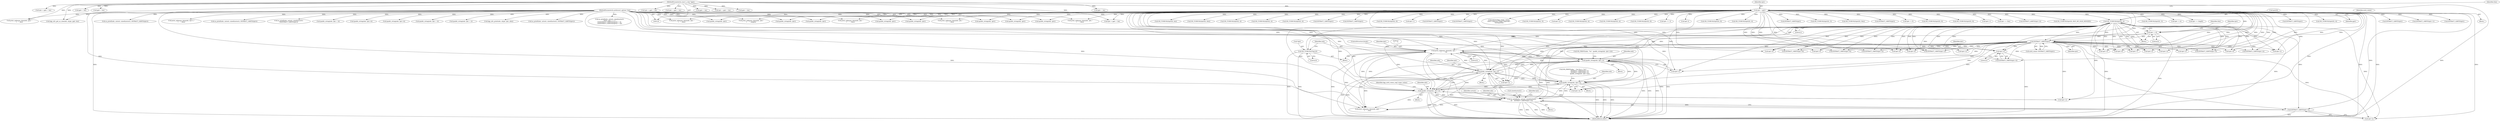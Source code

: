 digraph "0_tcpdump_d10a0f980fe8f9407ab1ffbd612641433ebe175e@pointer" {
"1002358" [label="(Call,tptr+4)"];
"1002151" [label="(Call,ND_TCHECK2(tptr[0], 2))"];
"1002374" [label="(Call,ND_TCHECK2(*tptr,8))"];
"1002387" [label="(Call,tptr +=8)"];
"1002378" [label="(Call,print_unknown_data(ndo, tptr, \"\n\t      \", 8))"];
"1002284" [label="(Call,ipaddr_string(ndo, tptr+2))"];
"1002219" [label="(Call,ipaddr_string(ndo, tptr+2))"];
"1002203" [label="(Call,ipaddr_string(ndo, tptr+4))"];
"1002298" [label="(Call,ipaddr_string(ndo, tptr+2))"];
"1002237" [label="(Call,as_printf(ndo, astostr, sizeof(astostr),\n\t\t\t    EXTRACT_32BITS(tptr+2)))"];
"1000126" [label="(MethodParameterIn,netdissect_options *ndo)"];
"1002242" [label="(Call,EXTRACT_32BITS(tptr+2))"];
"1000142" [label="(Call,tptr = pptr)"];
"1000128" [label="(MethodParameterIn,const u_char *pptr)"];
"1002158" [label="(Call,EXTRACT_16BITS(tptr))"];
"1002358" [label="(Call,tptr+4)"];
"1002325" [label="(Call,tptr+6)"];
"1002848" [label="(Call,EXTRACT_32BITS(tptr))"];
"1002237" [label="(Call,as_printf(ndo, astostr, sizeof(astostr),\n\t\t\t    EXTRACT_32BITS(tptr+2)))"];
"1000401" [label="(Call,as_printf(ndo, astostr, sizeof(astostr), EXTRACT_16BITS(tptr)))"];
"1002305" [label="(Identifier,bgp_extd_comm_ospf_rtype_values)"];
"1002331" [label="(Call,tptr+6)"];
"1002570" [label="(Call,ND_TCHECK2(tptr[0], 3))"];
"1001073" [label="(Call,ND_TCHECK2(tptr[0], tlen))"];
"1000622" [label="(Call,EXTRACT_16BITS(tptr))"];
"1002436" [label="(Call,tptr +=5)"];
"1002525" [label="(Call,ND_TCHECK2(tptr[0], 8))"];
"1002383" [label="(ControlStructure,break;)"];
"1002389" [label="(Literal,8)"];
"1001615" [label="(Call,print_unknown_data(ndo, tptr, \"\n\t    \", tlen))"];
"1002447" [label="(Call,ND_TCHECK2(tptr[0], 8))"];
"1002188" [label="(Call,ND_PRINT((ndo, \": %u:%u (= %s)\",\n                               EXTRACT_16BITS(tptr+2),\n                               EXTRACT_32BITS(tptr+4),\n                               ipaddr_string(ndo, tptr+4))))"];
"1000128" [label="(MethodParameterIn,const u_char *pptr)"];
"1002247" [label="(Call,tptr+6)"];
"1002240" [label="(Call,sizeof(astostr))"];
"1002582" [label="(Call,tptr+1)"];
"1001623" [label="(Call,tptr = pptr + len)"];
"1002147" [label="(Identifier,tlen)"];
"1001097" [label="(Call,tptr += tlen)"];
"1002536" [label="(Call,ipaddr_string(ndo, tptr))"];
"1001625" [label="(Call,pptr + len)"];
"1002359" [label="(Identifier,tptr)"];
"1002152" [label="(Call,tptr[0])"];
"1001169" [label="(Call,pptr + len)"];
"1002368" [label="(Call,EXTRACT_16BITS(tptr+2))"];
"1002374" [label="(Call,ND_TCHECK2(*tptr,8))"];
"1002431" [label="(Call,EXTRACT_24BITS(tptr+2))"];
"1002243" [label="(Call,tptr+2)"];
"1001640" [label="(Call,ND_TCHECK2(tptr[0], BGP_MP_NLRI_MINSIZE))"];
"1001691" [label="(Call,tptr < pptr + len)"];
"1000615" [label="(Call,ND_TCHECK2(tptr[0], 3))"];
"1002236" [label="(Block,)"];
"1000542" [label="(Call,tptr +=4)"];
"1000206" [label="(Call,tptr < pptr + len)"];
"1002640" [label="(Call,tptr += length)"];
"1002205" [label="(Call,tptr+4)"];
"1002203" [label="(Call,ipaddr_string(ndo, tptr+4))"];
"1002279" [label="(Call,ND_PRINT((ndo, \"%s\", ipaddr_string(ndo, tptr+2))))"];
"1002387" [label="(Call,tptr +=8)"];
"1000461" [label="(Call,EXTRACT_32BITS(tptr))"];
"1002380" [label="(Identifier,tptr)"];
"1002354" [label="(Call,tptr+3)"];
"1000421" [label="(Call,as_printf(ndo, astostr, sizeof(astostr),\n\t\t\tEXTRACT_32BITS(tptr)))"];
"1002220" [label="(Identifier,ndo)"];
"1000587" [label="(Call,ND_TCHECK2(tptr[0], 4))"];
"1000144" [label="(Identifier,pptr)"];
"1002357" [label="(Call,EXTRACT_16BITS(tptr+4))"];
"1002315" [label="(Call,tptr+7)"];
"1002369" [label="(Call,tptr+2)"];
"1002157" [label="(Identifier,extd_comm)"];
"1002349" [label="(Call,tptr+2)"];
"1000428" [label="(Call,ipaddr_string(ndo, tptr + 4))"];
"1002482" [label="(Call,ipaddr_string(ndo, tptr+4))"];
"1002382" [label="(Literal,8)"];
"1002226" [label="(Identifier,tptr)"];
"1002248" [label="(Identifier,tptr)"];
"1002257" [label="(Call,tptr+2)"];
"1002286" [label="(Call,tptr+2)"];
"1000200" [label="(Call,bgp_attr_get_as_size(ndo, atype, pptr, len))"];
"1002199" [label="(Call,EXTRACT_32BITS(tptr+4))"];
"1002256" [label="(Call,EXTRACT_32BITS(tptr+2))"];
"1000493" [label="(Call,EXTRACT_32BITS(tptr))"];
"1001693" [label="(Call,pptr + len)"];
"1002155" [label="(Literal,2)"];
"1002381" [label="(Literal,\"\n\t      \")"];
"1002219" [label="(Call,ipaddr_string(ndo, tptr+2))"];
"1002461" [label="(Call,ipaddr_string(ndo, tptr+4))"];
"1002581" [label="(Call,EXTRACT_16BITS(tptr+1))"];
"1002516" [label="(Call,ipaddr_string(ndo, tptr))"];
"1000682" [label="(Call,print_unknown_data(ndo, tptr, \"\n\t    \", tlen))"];
"1000357" [label="(Call,EXTRACT_32BITS(tptr))"];
"1002195" [label="(Call,tptr+2)"];
"1002225" [label="(Call,tptr+6)"];
"1002246" [label="(Call,EXTRACT_16BITS(tptr+6))"];
"1000143" [label="(Identifier,tptr)"];
"1000126" [label="(MethodParameterIn,netdissect_options *ndo)"];
"1002151" [label="(Call,ND_TCHECK2(tptr[0], 2))"];
"1002239" [label="(Identifier,astostr)"];
"1000130" [label="(Block,)"];
"1000385" [label="(Call,ND_TCHECK2(tptr[0], len))"];
"1000142" [label="(Call,tptr = pptr)"];
"1002298" [label="(Call,ipaddr_string(ndo, tptr+2))"];
"1000463" [label="(Call,ipaddr_string(ndo, tptr + 4))"];
"1002377" [label="(Literal,8)"];
"1000663" [label="(Call,ND_TCHECK2(tptr[0], tlen))"];
"1002218" [label="(Block,)"];
"1002158" [label="(Call,EXTRACT_16BITS(tptr))"];
"1000486" [label="(Call,ND_TCHECK2(tptr[0], 4))"];
"1002648" [label="(Call,ND_TCHECK2(tptr[0], 4))"];
"1002149" [label="(Block,)"];
"1002489" [label="(Call,ND_TCHECK2(tptr[0], 4))"];
"1002178" [label="(Call,tptr+2)"];
"1000426" [label="(Call,EXTRACT_32BITS(tptr))"];
"1002200" [label="(Call,tptr+4)"];
"1002297" [label="(Block,)"];
"1002184" [label="(Block,)"];
"1000408" [label="(Call,ipaddr_string(ndo, tptr + 2))"];
"1001092" [label="(Call,print_unknown_data(ndo, tptr, \"\n\t    \", tlen))"];
"1000208" [label="(Call,pptr + len)"];
"1002282" [label="(Block,)"];
"1002479" [label="(Call,ipaddr_string(ndo, tptr))"];
"1000406" [label="(Call,EXTRACT_16BITS(tptr))"];
"1002221" [label="(Call,tptr+2)"];
"1002360" [label="(Literal,4)"];
"1002505" [label="(Call,ND_TCHECK2(tptr[0], 8))"];
"1002375" [label="(Call,*tptr)"];
"1002800" [label="(Call,bgp_attr_print(ndo, atype, tptr, alen))"];
"1002398" [label="(Call,tptr+1)"];
"1002668" [label="(Call,EXTRACT_32BITS(tptr))"];
"1000146" [label="(Identifier,tlen)"];
"1002635" [label="(Call,print_unknown_data(ndo, tptr,\"\n\t      \", length))"];
"1002909" [label="(Call,print_unknown_data(ndo, pptr, \"\n\t    \", len))"];
"1002499" [label="(Call,ipaddr_string(ndo, tptr))"];
"1002890" [label="(Call,print_unknown_data(ndo, pptr, \"\n\t    \", len))"];
"1001647" [label="(Call,EXTRACT_16BITS(tptr))"];
"1000456" [label="(Call,as_printf(ndo, astostr, sizeof(astostr), EXTRACT_32BITS(tptr)))"];
"1002300" [label="(Call,tptr+2)"];
"1002285" [label="(Identifier,ndo)"];
"1002919" [label="(MethodReturn,RET)"];
"1000170" [label="(Call,tok2str(bgp_origin_values,\n\t\t\t\t\t\t\"Unknown Origin Typecode\",\n\t\t\t\t\t\ttptr[0]))"];
"1002408" [label="(Call,ND_TCHECK2(tptr[0], 5))"];
"1002432" [label="(Call,tptr+2)"];
"1002204" [label="(Identifier,ndo)"];
"1002552" [label="(Call,print_unknown_data(ndo, tptr, \"\n\t      \", tlen))"];
"1000347" [label="(Call,ND_TCHECK2(tptr[0], 4))"];
"1000557" [label="(Call,ND_TCHECK2(tptr[0], 4))"];
"1001167" [label="(Call,tptr < pptr + len)"];
"1002468" [label="(Call,ND_TCHECK2(tptr[0], 8))"];
"1002585" [label="(Call,tptr += 3)"];
"1002198" [label="(Block,)"];
"1002224" [label="(Call,EXTRACT_16BITS(tptr+6))"];
"1000258" [label="(Call,as_printf(ndo, astostr, sizeof(astostr),\n\t\t\t\tas_size == 2 ?\n\t\t\t\tEXTRACT_16BITS(&tptr[2 + i]) :\n\t\t\t\tEXTRACT_32BITS(&tptr[2 + i])))"];
"1002378" [label="(Call,print_unknown_data(ndo, tptr, \"\n\t      \", 8))"];
"1002159" [label="(Identifier,tptr)"];
"1002242" [label="(Call,EXTRACT_32BITS(tptr+2))"];
"1002119" [label="(Call,tptr = pptr + len)"];
"1002156" [label="(Call,extd_comm=EXTRACT_16BITS(tptr))"];
"1002194" [label="(Call,EXTRACT_16BITS(tptr+2))"];
"1002299" [label="(Identifier,ndo)"];
"1002379" [label="(Identifier,ndo)"];
"1000598" [label="(Call,ipaddr_string(ndo, tptr))"];
"1002663" [label="(Call,as_printf(ndo, astostr, sizeof(astostr), EXTRACT_32BITS(tptr)))"];
"1002238" [label="(Identifier,ndo)"];
"1002091" [label="(Call,tptr-3)"];
"1000445" [label="(Call,ND_TCHECK2(tptr[0], 8))"];
"1002458" [label="(Call,ipaddr_string(ndo, tptr))"];
"1000321" [label="(Call,ND_TCHECK2(tptr[0], 4))"];
"1000331" [label="(Call,ipaddr_string(ndo, tptr))"];
"1002388" [label="(Identifier,tptr)"];
"1000567" [label="(Call,ipaddr_string(ndo, tptr))"];
"1002121" [label="(Call,pptr + len)"];
"1002109" [label="(Call,print_unknown_data(ndo, tptr-3, \"\n\t    \", tlen))"];
"1002308" [label="(Call,tptr+6)"];
"1002284" [label="(Call,ipaddr_string(ndo, tptr+2))"];
"1002358" -> "1002357"  [label="AST: "];
"1002358" -> "1002360"  [label="CFG: "];
"1002359" -> "1002358"  [label="AST: "];
"1002360" -> "1002358"  [label="AST: "];
"1002357" -> "1002358"  [label="CFG: "];
"1002358" -> "1002919"  [label="DDG: "];
"1002151" -> "1002358"  [label="DDG: "];
"1000142" -> "1002358"  [label="DDG: "];
"1002158" -> "1002358"  [label="DDG: "];
"1002151" -> "1002149"  [label="AST: "];
"1002151" -> "1002155"  [label="CFG: "];
"1002152" -> "1002151"  [label="AST: "];
"1002155" -> "1002151"  [label="AST: "];
"1002157" -> "1002151"  [label="CFG: "];
"1002151" -> "1002919"  [label="DDG: "];
"1002151" -> "1002919"  [label="DDG: "];
"1002374" -> "1002151"  [label="DDG: "];
"1002387" -> "1002151"  [label="DDG: "];
"1000142" -> "1002151"  [label="DDG: "];
"1002151" -> "1002158"  [label="DDG: "];
"1002151" -> "1002178"  [label="DDG: "];
"1002151" -> "1002194"  [label="DDG: "];
"1002151" -> "1002195"  [label="DDG: "];
"1002151" -> "1002199"  [label="DDG: "];
"1002151" -> "1002200"  [label="DDG: "];
"1002151" -> "1002203"  [label="DDG: "];
"1002151" -> "1002205"  [label="DDG: "];
"1002151" -> "1002219"  [label="DDG: "];
"1002151" -> "1002221"  [label="DDG: "];
"1002151" -> "1002224"  [label="DDG: "];
"1002151" -> "1002225"  [label="DDG: "];
"1002151" -> "1002242"  [label="DDG: "];
"1002151" -> "1002243"  [label="DDG: "];
"1002151" -> "1002246"  [label="DDG: "];
"1002151" -> "1002247"  [label="DDG: "];
"1002151" -> "1002256"  [label="DDG: "];
"1002151" -> "1002257"  [label="DDG: "];
"1002151" -> "1002284"  [label="DDG: "];
"1002151" -> "1002286"  [label="DDG: "];
"1002151" -> "1002298"  [label="DDG: "];
"1002151" -> "1002300"  [label="DDG: "];
"1002151" -> "1002308"  [label="DDG: "];
"1002151" -> "1002315"  [label="DDG: "];
"1002151" -> "1002325"  [label="DDG: "];
"1002151" -> "1002331"  [label="DDG: "];
"1002151" -> "1002349"  [label="DDG: "];
"1002151" -> "1002354"  [label="DDG: "];
"1002151" -> "1002357"  [label="DDG: "];
"1002151" -> "1002368"  [label="DDG: "];
"1002151" -> "1002369"  [label="DDG: "];
"1002151" -> "1002374"  [label="DDG: "];
"1002151" -> "1002378"  [label="DDG: "];
"1002151" -> "1002387"  [label="DDG: "];
"1002374" -> "1002184"  [label="AST: "];
"1002374" -> "1002377"  [label="CFG: "];
"1002375" -> "1002374"  [label="AST: "];
"1002377" -> "1002374"  [label="AST: "];
"1002379" -> "1002374"  [label="CFG: "];
"1002374" -> "1002919"  [label="DDG: "];
"1002374" -> "1002919"  [label="DDG: "];
"1002387" -> "1002149"  [label="AST: "];
"1002387" -> "1002389"  [label="CFG: "];
"1002388" -> "1002387"  [label="AST: "];
"1002389" -> "1002387"  [label="AST: "];
"1002147" -> "1002387"  [label="CFG: "];
"1002387" -> "1002919"  [label="DDG: "];
"1002387" -> "1002158"  [label="DDG: "];
"1002378" -> "1002387"  [label="DDG: "];
"1000142" -> "1002387"  [label="DDG: "];
"1002158" -> "1002387"  [label="DDG: "];
"1002378" -> "1002184"  [label="AST: "];
"1002378" -> "1002382"  [label="CFG: "];
"1002379" -> "1002378"  [label="AST: "];
"1002380" -> "1002378"  [label="AST: "];
"1002381" -> "1002378"  [label="AST: "];
"1002382" -> "1002378"  [label="AST: "];
"1002383" -> "1002378"  [label="CFG: "];
"1002378" -> "1002919"  [label="DDG: "];
"1002378" -> "1002919"  [label="DDG: "];
"1002378" -> "1002919"  [label="DDG: "];
"1002378" -> "1002203"  [label="DDG: "];
"1002378" -> "1002219"  [label="DDG: "];
"1002378" -> "1002237"  [label="DDG: "];
"1002378" -> "1002284"  [label="DDG: "];
"1002378" -> "1002298"  [label="DDG: "];
"1002284" -> "1002378"  [label="DDG: "];
"1002219" -> "1002378"  [label="DDG: "];
"1002203" -> "1002378"  [label="DDG: "];
"1002298" -> "1002378"  [label="DDG: "];
"1002237" -> "1002378"  [label="DDG: "];
"1000126" -> "1002378"  [label="DDG: "];
"1000142" -> "1002378"  [label="DDG: "];
"1002158" -> "1002378"  [label="DDG: "];
"1002378" -> "1002909"  [label="DDG: "];
"1002284" -> "1002282"  [label="AST: "];
"1002284" -> "1002286"  [label="CFG: "];
"1002285" -> "1002284"  [label="AST: "];
"1002286" -> "1002284"  [label="AST: "];
"1002279" -> "1002284"  [label="CFG: "];
"1002284" -> "1002919"  [label="DDG: "];
"1002284" -> "1002919"  [label="DDG: "];
"1002284" -> "1002919"  [label="DDG: "];
"1002284" -> "1002203"  [label="DDG: "];
"1002284" -> "1002219"  [label="DDG: "];
"1002284" -> "1002237"  [label="DDG: "];
"1002219" -> "1002284"  [label="DDG: "];
"1002203" -> "1002284"  [label="DDG: "];
"1002298" -> "1002284"  [label="DDG: "];
"1002237" -> "1002284"  [label="DDG: "];
"1000126" -> "1002284"  [label="DDG: "];
"1000142" -> "1002284"  [label="DDG: "];
"1002158" -> "1002284"  [label="DDG: "];
"1002284" -> "1002298"  [label="DDG: "];
"1002284" -> "1002909"  [label="DDG: "];
"1002219" -> "1002218"  [label="AST: "];
"1002219" -> "1002221"  [label="CFG: "];
"1002220" -> "1002219"  [label="AST: "];
"1002221" -> "1002219"  [label="AST: "];
"1002226" -> "1002219"  [label="CFG: "];
"1002219" -> "1002919"  [label="DDG: "];
"1002219" -> "1002919"  [label="DDG: "];
"1002219" -> "1002919"  [label="DDG: "];
"1002219" -> "1002203"  [label="DDG: "];
"1002203" -> "1002219"  [label="DDG: "];
"1002298" -> "1002219"  [label="DDG: "];
"1002237" -> "1002219"  [label="DDG: "];
"1000126" -> "1002219"  [label="DDG: "];
"1000142" -> "1002219"  [label="DDG: "];
"1002158" -> "1002219"  [label="DDG: "];
"1002219" -> "1002237"  [label="DDG: "];
"1002219" -> "1002298"  [label="DDG: "];
"1002219" -> "1002909"  [label="DDG: "];
"1002203" -> "1002198"  [label="AST: "];
"1002203" -> "1002205"  [label="CFG: "];
"1002204" -> "1002203"  [label="AST: "];
"1002205" -> "1002203"  [label="AST: "];
"1002188" -> "1002203"  [label="CFG: "];
"1002203" -> "1002919"  [label="DDG: "];
"1002203" -> "1002919"  [label="DDG: "];
"1002203" -> "1002919"  [label="DDG: "];
"1002298" -> "1002203"  [label="DDG: "];
"1002237" -> "1002203"  [label="DDG: "];
"1000126" -> "1002203"  [label="DDG: "];
"1000142" -> "1002203"  [label="DDG: "];
"1002158" -> "1002203"  [label="DDG: "];
"1002203" -> "1002237"  [label="DDG: "];
"1002203" -> "1002298"  [label="DDG: "];
"1002203" -> "1002909"  [label="DDG: "];
"1002298" -> "1002297"  [label="AST: "];
"1002298" -> "1002300"  [label="CFG: "];
"1002299" -> "1002298"  [label="AST: "];
"1002300" -> "1002298"  [label="AST: "];
"1002305" -> "1002298"  [label="CFG: "];
"1002298" -> "1002919"  [label="DDG: "];
"1002298" -> "1002919"  [label="DDG: "];
"1002298" -> "1002919"  [label="DDG: "];
"1002298" -> "1002237"  [label="DDG: "];
"1002237" -> "1002298"  [label="DDG: "];
"1000126" -> "1002298"  [label="DDG: "];
"1000142" -> "1002298"  [label="DDG: "];
"1002158" -> "1002298"  [label="DDG: "];
"1002298" -> "1002909"  [label="DDG: "];
"1002237" -> "1002236"  [label="AST: "];
"1002237" -> "1002242"  [label="CFG: "];
"1002238" -> "1002237"  [label="AST: "];
"1002239" -> "1002237"  [label="AST: "];
"1002240" -> "1002237"  [label="AST: "];
"1002242" -> "1002237"  [label="AST: "];
"1002248" -> "1002237"  [label="CFG: "];
"1002237" -> "1002919"  [label="DDG: "];
"1002237" -> "1002919"  [label="DDG: "];
"1002237" -> "1002919"  [label="DDG: "];
"1002237" -> "1002919"  [label="DDG: "];
"1000126" -> "1002237"  [label="DDG: "];
"1002242" -> "1002237"  [label="DDG: "];
"1002237" -> "1002909"  [label="DDG: "];
"1000126" -> "1000125"  [label="AST: "];
"1000126" -> "1002919"  [label="DDG: "];
"1000126" -> "1000200"  [label="DDG: "];
"1000126" -> "1000258"  [label="DDG: "];
"1000126" -> "1000331"  [label="DDG: "];
"1000126" -> "1000401"  [label="DDG: "];
"1000126" -> "1000408"  [label="DDG: "];
"1000126" -> "1000421"  [label="DDG: "];
"1000126" -> "1000428"  [label="DDG: "];
"1000126" -> "1000456"  [label="DDG: "];
"1000126" -> "1000463"  [label="DDG: "];
"1000126" -> "1000567"  [label="DDG: "];
"1000126" -> "1000598"  [label="DDG: "];
"1000126" -> "1000682"  [label="DDG: "];
"1000126" -> "1001092"  [label="DDG: "];
"1000126" -> "1001615"  [label="DDG: "];
"1000126" -> "1002109"  [label="DDG: "];
"1000126" -> "1002458"  [label="DDG: "];
"1000126" -> "1002461"  [label="DDG: "];
"1000126" -> "1002479"  [label="DDG: "];
"1000126" -> "1002482"  [label="DDG: "];
"1000126" -> "1002499"  [label="DDG: "];
"1000126" -> "1002516"  [label="DDG: "];
"1000126" -> "1002536"  [label="DDG: "];
"1000126" -> "1002552"  [label="DDG: "];
"1000126" -> "1002635"  [label="DDG: "];
"1000126" -> "1002663"  [label="DDG: "];
"1000126" -> "1002800"  [label="DDG: "];
"1000126" -> "1002890"  [label="DDG: "];
"1000126" -> "1002909"  [label="DDG: "];
"1002242" -> "1002243"  [label="CFG: "];
"1002243" -> "1002242"  [label="AST: "];
"1002242" -> "1002919"  [label="DDG: "];
"1000142" -> "1002242"  [label="DDG: "];
"1002158" -> "1002242"  [label="DDG: "];
"1000142" -> "1000130"  [label="AST: "];
"1000142" -> "1000144"  [label="CFG: "];
"1000143" -> "1000142"  [label="AST: "];
"1000144" -> "1000142"  [label="AST: "];
"1000146" -> "1000142"  [label="CFG: "];
"1000142" -> "1002919"  [label="DDG: "];
"1000142" -> "1002919"  [label="DDG: "];
"1000128" -> "1000142"  [label="DDG: "];
"1000142" -> "1000170"  [label="DDG: "];
"1000142" -> "1000206"  [label="DDG: "];
"1000142" -> "1000321"  [label="DDG: "];
"1000142" -> "1000331"  [label="DDG: "];
"1000142" -> "1000347"  [label="DDG: "];
"1000142" -> "1000357"  [label="DDG: "];
"1000142" -> "1000385"  [label="DDG: "];
"1000142" -> "1000406"  [label="DDG: "];
"1000142" -> "1000426"  [label="DDG: "];
"1000142" -> "1000445"  [label="DDG: "];
"1000142" -> "1000461"  [label="DDG: "];
"1000142" -> "1000486"  [label="DDG: "];
"1000142" -> "1000493"  [label="DDG: "];
"1000142" -> "1000542"  [label="DDG: "];
"1000142" -> "1000557"  [label="DDG: "];
"1000142" -> "1000567"  [label="DDG: "];
"1000142" -> "1000587"  [label="DDG: "];
"1000142" -> "1000598"  [label="DDG: "];
"1000142" -> "1000615"  [label="DDG: "];
"1000142" -> "1000622"  [label="DDG: "];
"1000142" -> "1000663"  [label="DDG: "];
"1000142" -> "1000682"  [label="DDG: "];
"1000142" -> "1001073"  [label="DDG: "];
"1000142" -> "1001092"  [label="DDG: "];
"1000142" -> "1001097"  [label="DDG: "];
"1000142" -> "1001615"  [label="DDG: "];
"1000142" -> "1001640"  [label="DDG: "];
"1000142" -> "1001647"  [label="DDG: "];
"1000142" -> "1002091"  [label="DDG: "];
"1000142" -> "1002158"  [label="DDG: "];
"1000142" -> "1002194"  [label="DDG: "];
"1000142" -> "1002195"  [label="DDG: "];
"1000142" -> "1002199"  [label="DDG: "];
"1000142" -> "1002200"  [label="DDG: "];
"1000142" -> "1002205"  [label="DDG: "];
"1000142" -> "1002221"  [label="DDG: "];
"1000142" -> "1002224"  [label="DDG: "];
"1000142" -> "1002225"  [label="DDG: "];
"1000142" -> "1002243"  [label="DDG: "];
"1000142" -> "1002246"  [label="DDG: "];
"1000142" -> "1002247"  [label="DDG: "];
"1000142" -> "1002256"  [label="DDG: "];
"1000142" -> "1002257"  [label="DDG: "];
"1000142" -> "1002286"  [label="DDG: "];
"1000142" -> "1002300"  [label="DDG: "];
"1000142" -> "1002308"  [label="DDG: "];
"1000142" -> "1002315"  [label="DDG: "];
"1000142" -> "1002325"  [label="DDG: "];
"1000142" -> "1002331"  [label="DDG: "];
"1000142" -> "1002349"  [label="DDG: "];
"1000142" -> "1002354"  [label="DDG: "];
"1000142" -> "1002357"  [label="DDG: "];
"1000142" -> "1002368"  [label="DDG: "];
"1000142" -> "1002369"  [label="DDG: "];
"1000142" -> "1002398"  [label="DDG: "];
"1000142" -> "1002408"  [label="DDG: "];
"1000142" -> "1002431"  [label="DDG: "];
"1000142" -> "1002432"  [label="DDG: "];
"1000142" -> "1002436"  [label="DDG: "];
"1000142" -> "1002447"  [label="DDG: "];
"1000142" -> "1002458"  [label="DDG: "];
"1000142" -> "1002468"  [label="DDG: "];
"1000142" -> "1002479"  [label="DDG: "];
"1000142" -> "1002489"  [label="DDG: "];
"1000142" -> "1002499"  [label="DDG: "];
"1000142" -> "1002505"  [label="DDG: "];
"1000142" -> "1002516"  [label="DDG: "];
"1000142" -> "1002525"  [label="DDG: "];
"1000142" -> "1002536"  [label="DDG: "];
"1000142" -> "1002552"  [label="DDG: "];
"1000142" -> "1002570"  [label="DDG: "];
"1000142" -> "1002581"  [label="DDG: "];
"1000142" -> "1002582"  [label="DDG: "];
"1000142" -> "1002585"  [label="DDG: "];
"1000142" -> "1002635"  [label="DDG: "];
"1000142" -> "1002640"  [label="DDG: "];
"1000142" -> "1002648"  [label="DDG: "];
"1000142" -> "1002668"  [label="DDG: "];
"1000142" -> "1002848"  [label="DDG: "];
"1000128" -> "1000125"  [label="AST: "];
"1000128" -> "1002919"  [label="DDG: "];
"1000128" -> "1000200"  [label="DDG: "];
"1000128" -> "1000206"  [label="DDG: "];
"1000128" -> "1000208"  [label="DDG: "];
"1000128" -> "1001167"  [label="DDG: "];
"1000128" -> "1001169"  [label="DDG: "];
"1000128" -> "1001623"  [label="DDG: "];
"1000128" -> "1001625"  [label="DDG: "];
"1000128" -> "1001691"  [label="DDG: "];
"1000128" -> "1001693"  [label="DDG: "];
"1000128" -> "1002119"  [label="DDG: "];
"1000128" -> "1002121"  [label="DDG: "];
"1000128" -> "1002890"  [label="DDG: "];
"1000128" -> "1002909"  [label="DDG: "];
"1002158" -> "1002156"  [label="AST: "];
"1002158" -> "1002159"  [label="CFG: "];
"1002159" -> "1002158"  [label="AST: "];
"1002156" -> "1002158"  [label="CFG: "];
"1002158" -> "1002156"  [label="DDG: "];
"1002158" -> "1002178"  [label="DDG: "];
"1002158" -> "1002194"  [label="DDG: "];
"1002158" -> "1002195"  [label="DDG: "];
"1002158" -> "1002199"  [label="DDG: "];
"1002158" -> "1002200"  [label="DDG: "];
"1002158" -> "1002205"  [label="DDG: "];
"1002158" -> "1002221"  [label="DDG: "];
"1002158" -> "1002224"  [label="DDG: "];
"1002158" -> "1002225"  [label="DDG: "];
"1002158" -> "1002243"  [label="DDG: "];
"1002158" -> "1002246"  [label="DDG: "];
"1002158" -> "1002247"  [label="DDG: "];
"1002158" -> "1002256"  [label="DDG: "];
"1002158" -> "1002257"  [label="DDG: "];
"1002158" -> "1002286"  [label="DDG: "];
"1002158" -> "1002300"  [label="DDG: "];
"1002158" -> "1002308"  [label="DDG: "];
"1002158" -> "1002315"  [label="DDG: "];
"1002158" -> "1002325"  [label="DDG: "];
"1002158" -> "1002331"  [label="DDG: "];
"1002158" -> "1002349"  [label="DDG: "];
"1002158" -> "1002354"  [label="DDG: "];
"1002158" -> "1002357"  [label="DDG: "];
"1002158" -> "1002368"  [label="DDG: "];
"1002158" -> "1002369"  [label="DDG: "];
}
